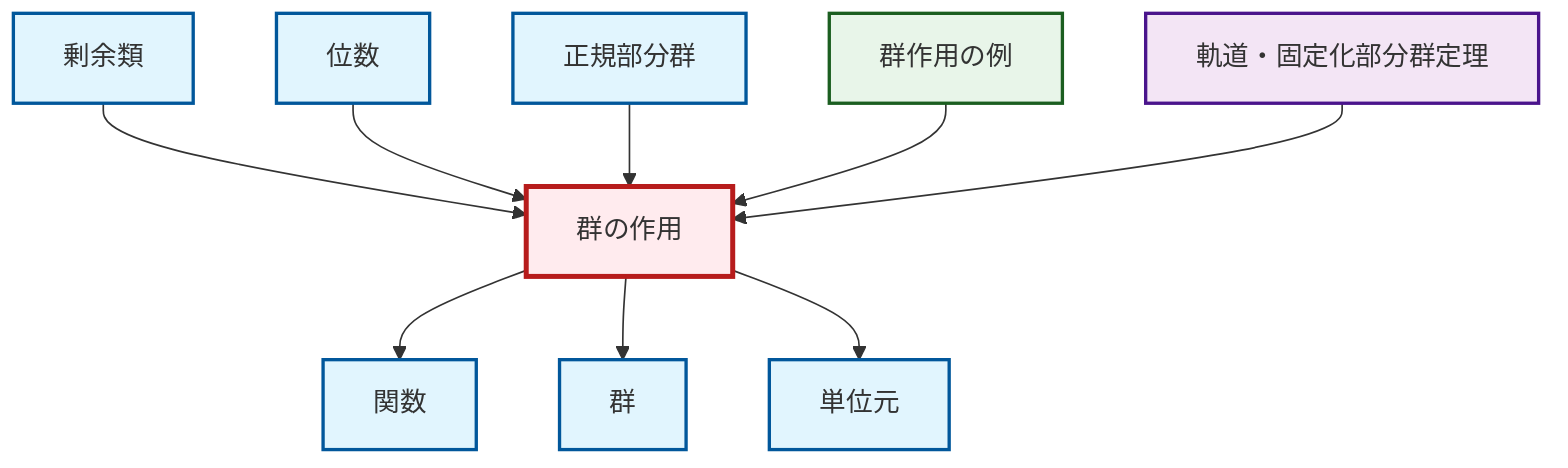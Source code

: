 graph TD
    classDef definition fill:#e1f5fe,stroke:#01579b,stroke-width:2px
    classDef theorem fill:#f3e5f5,stroke:#4a148c,stroke-width:2px
    classDef axiom fill:#fff3e0,stroke:#e65100,stroke-width:2px
    classDef example fill:#e8f5e9,stroke:#1b5e20,stroke-width:2px
    classDef current fill:#ffebee,stroke:#b71c1c,stroke-width:3px
    def-normal-subgroup["正規部分群"]:::definition
    thm-orbit-stabilizer["軌道・固定化部分群定理"]:::theorem
    def-coset["剰余類"]:::definition
    ex-group-action-examples["群作用の例"]:::example
    def-function["関数"]:::definition
    def-group-action["群の作用"]:::definition
    def-identity-element["単位元"]:::definition
    def-order["位数"]:::definition
    def-group["群"]:::definition
    def-group-action --> def-function
    def-coset --> def-group-action
    def-group-action --> def-group
    def-order --> def-group-action
    def-normal-subgroup --> def-group-action
    def-group-action --> def-identity-element
    ex-group-action-examples --> def-group-action
    thm-orbit-stabilizer --> def-group-action
    class def-group-action current